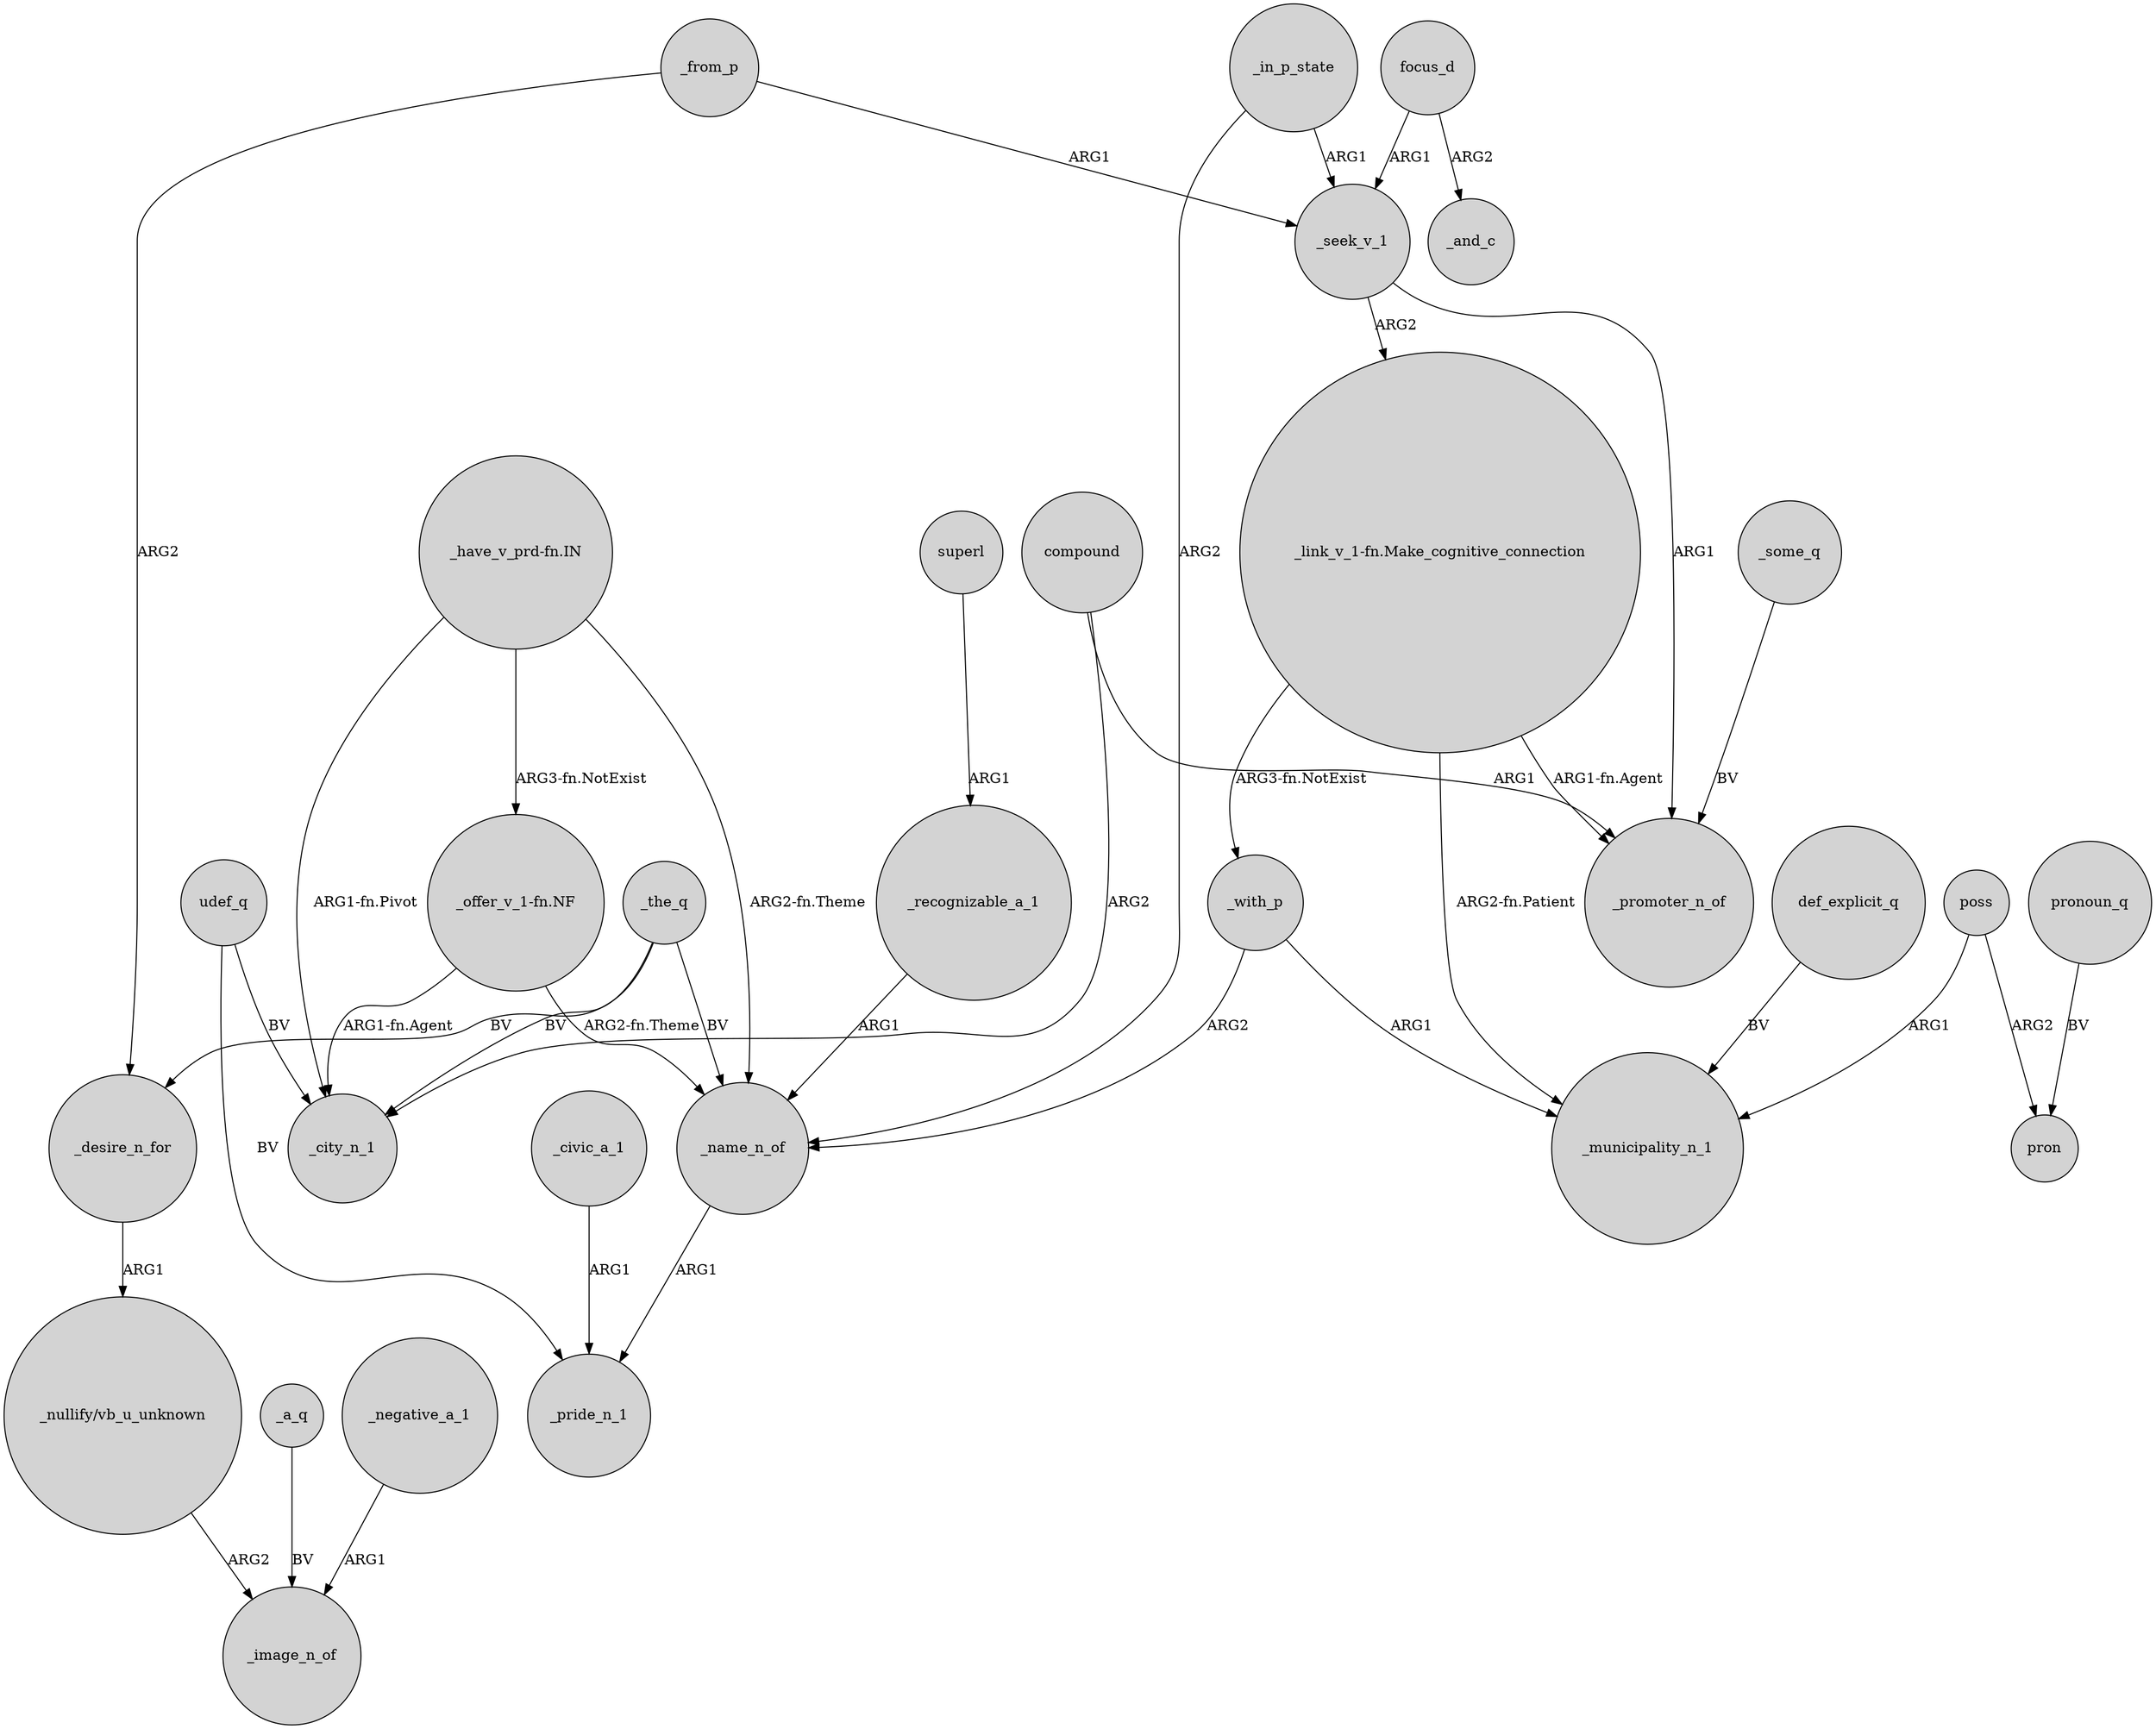 digraph {
	node [shape=circle style=filled]
	_civic_a_1 -> _pride_n_1 [label=ARG1]
	"_have_v_prd-fn.IN" -> _name_n_of [label="ARG2-fn.Theme"]
	_with_p -> _municipality_n_1 [label=ARG1]
	poss -> pron [label=ARG2]
	_a_q -> _image_n_of [label=BV]
	_some_q -> _promoter_n_of [label=BV]
	poss -> _municipality_n_1 [label=ARG1]
	def_explicit_q -> _municipality_n_1 [label=BV]
	"_offer_v_1-fn.NF" -> _name_n_of [label="ARG2-fn.Theme"]
	compound -> _city_n_1 [label=ARG2]
	"_link_v_1-fn.Make_cognitive_connection" -> _with_p [label="ARG3-fn.NotExist"]
	"_have_v_prd-fn.IN" -> "_offer_v_1-fn.NF" [label="ARG3-fn.NotExist"]
	_from_p -> _seek_v_1 [label=ARG1]
	_recognizable_a_1 -> _name_n_of [label=ARG1]
	_negative_a_1 -> _image_n_of [label=ARG1]
	focus_d -> _and_c [label=ARG2]
	udef_q -> _city_n_1 [label=BV]
	superl -> _recognizable_a_1 [label=ARG1]
	_seek_v_1 -> "_link_v_1-fn.Make_cognitive_connection" [label=ARG2]
	pronoun_q -> pron [label=BV]
	_from_p -> _desire_n_for [label=ARG2]
	"_have_v_prd-fn.IN" -> _city_n_1 [label="ARG1-fn.Pivot"]
	_in_p_state -> _name_n_of [label=ARG2]
	_desire_n_for -> "_nullify/vb_u_unknown" [label=ARG1]
	_the_q -> _city_n_1 [label=BV]
	focus_d -> _seek_v_1 [label=ARG1]
	"_link_v_1-fn.Make_cognitive_connection" -> _promoter_n_of [label="ARG1-fn.Agent"]
	_name_n_of -> _pride_n_1 [label=ARG1]
	_in_p_state -> _seek_v_1 [label=ARG1]
	udef_q -> _pride_n_1 [label=BV]
	_the_q -> _name_n_of [label=BV]
	"_nullify/vb_u_unknown" -> _image_n_of [label=ARG2]
	_with_p -> _name_n_of [label=ARG2]
	_seek_v_1 -> _promoter_n_of [label=ARG1]
	"_offer_v_1-fn.NF" -> _city_n_1 [label="ARG1-fn.Agent"]
	_the_q -> _desire_n_for [label=BV]
	compound -> _promoter_n_of [label=ARG1]
	"_link_v_1-fn.Make_cognitive_connection" -> _municipality_n_1 [label="ARG2-fn.Patient"]
}
